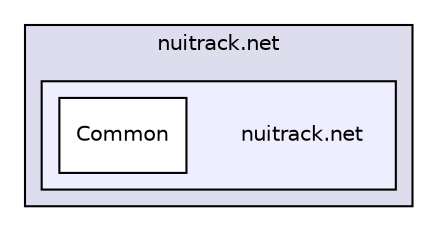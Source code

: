 digraph "/builds/3d/depth_scanner/depth_scanner/modules/api/wrappers/nuitrack.net/nuitrack.net" {
  compound=true
  node [ fontsize="10", fontname="Helvetica"];
  edge [ labelfontsize="10", labelfontname="Helvetica"];
  subgraph clusterdir_9faaa23e52d7a1eb0ffc24230460ce96 {
    graph [ bgcolor="#ddddee", pencolor="black", label="nuitrack.net" fontname="Helvetica", fontsize="10", URL="dir_9faaa23e52d7a1eb0ffc24230460ce96.html"]
  subgraph clusterdir_581281c8a256f508fded39a8f07db3e4 {
    graph [ bgcolor="#eeeeff", pencolor="black", label="" URL="dir_581281c8a256f508fded39a8f07db3e4.html"];
    dir_581281c8a256f508fded39a8f07db3e4 [shape=plaintext label="nuitrack.net"];
    dir_d14eb33c7b5915c3c453bdaa1ba90673 [shape=box label="Common" color="black" fillcolor="white" style="filled" URL="dir_d14eb33c7b5915c3c453bdaa1ba90673.html"];
  }
  }
}
